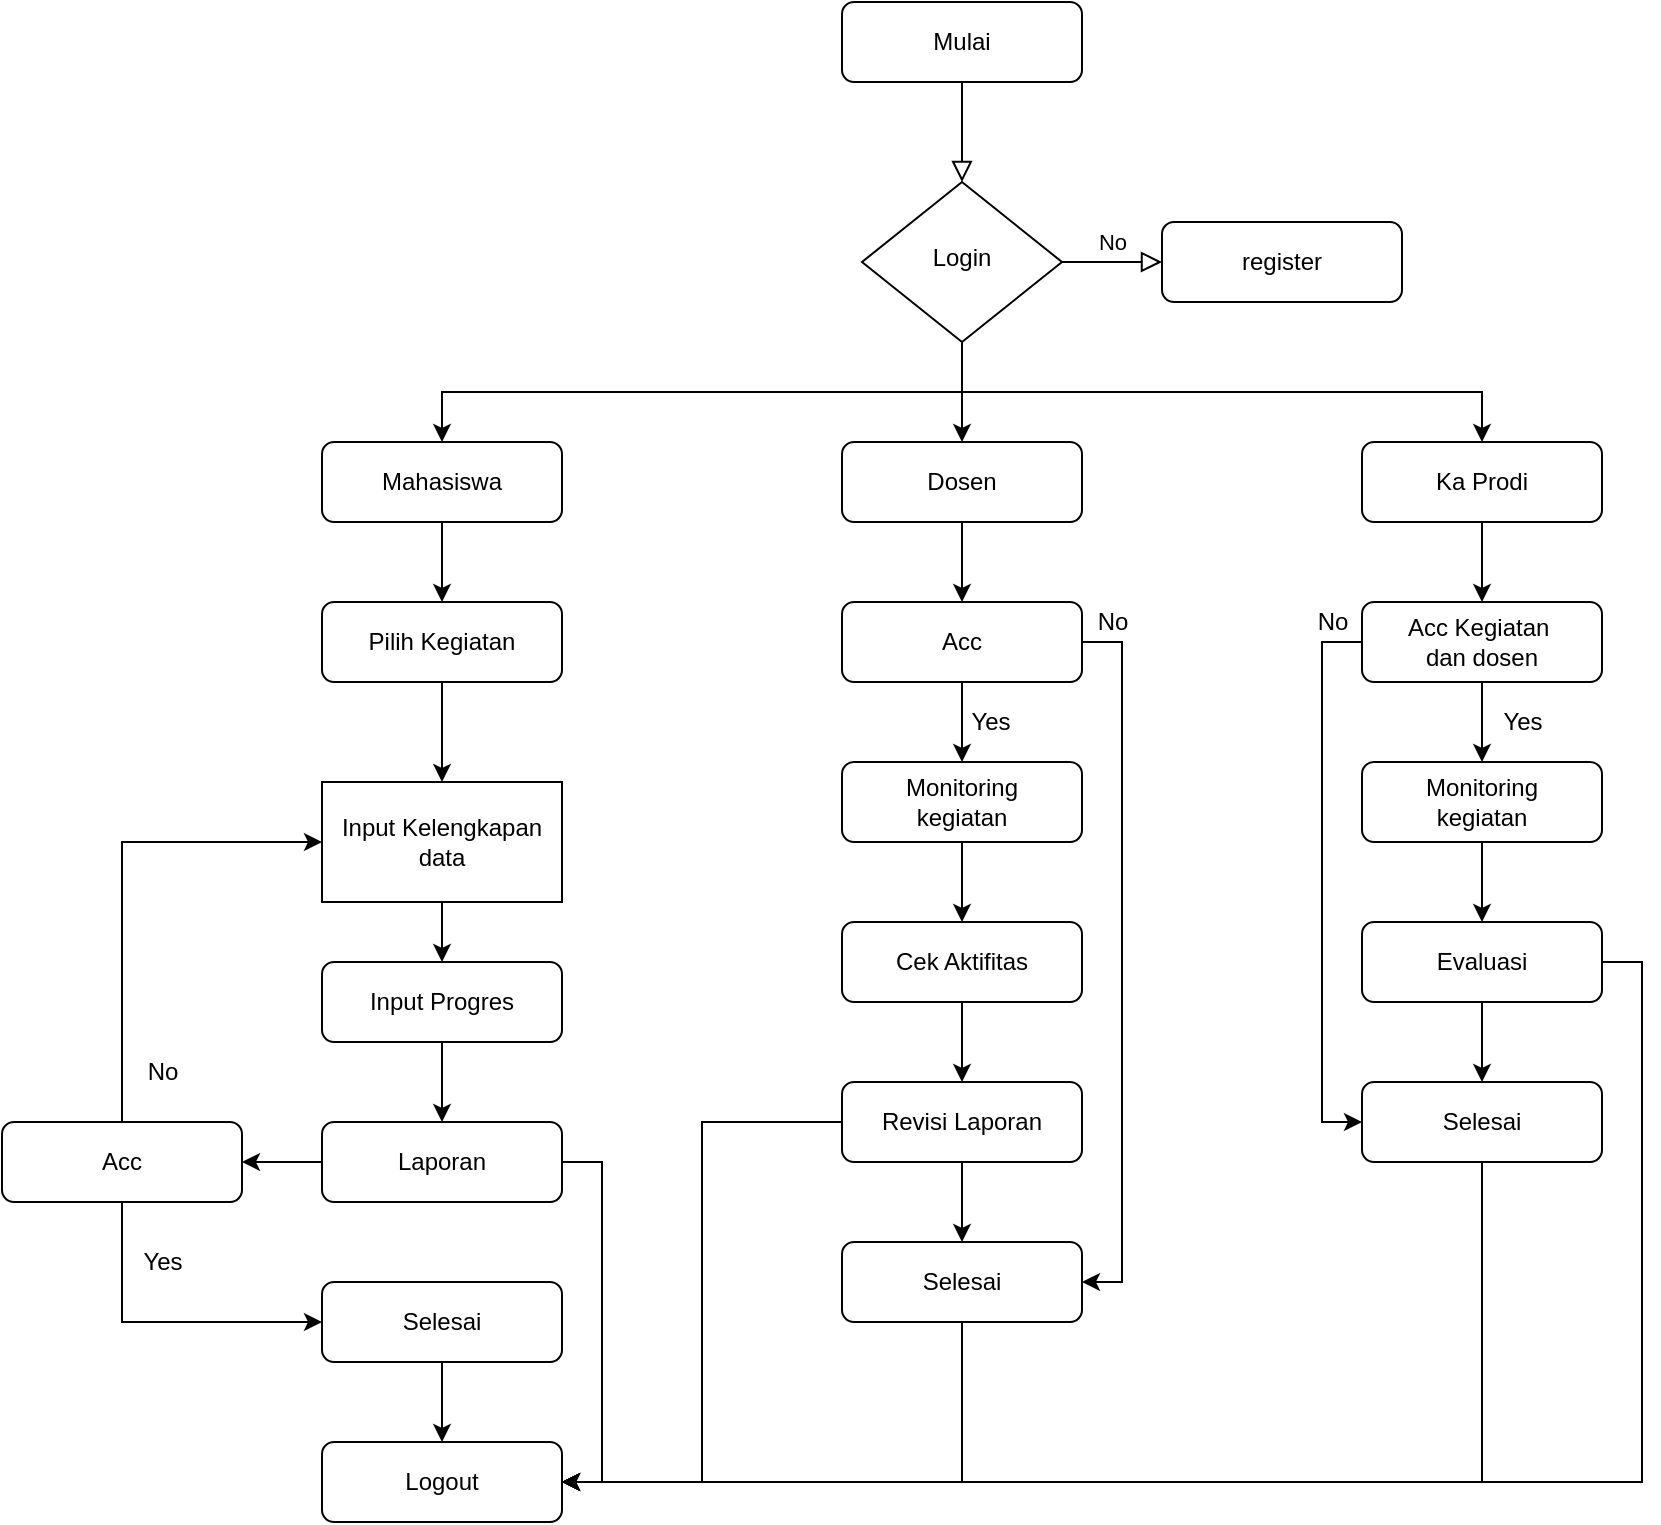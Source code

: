 <mxfile version="14.6.13" type="github">
  <diagram id="C5RBs43oDa-KdzZeNtuy" name="Page-1">
    <mxGraphModel dx="1780" dy="575" grid="1" gridSize="10" guides="1" tooltips="1" connect="1" arrows="1" fold="1" page="1" pageScale="1" pageWidth="827" pageHeight="1169" math="0" shadow="0">
      <root>
        <mxCell id="WIyWlLk6GJQsqaUBKTNV-0" />
        <mxCell id="WIyWlLk6GJQsqaUBKTNV-1" parent="WIyWlLk6GJQsqaUBKTNV-0" />
        <mxCell id="WIyWlLk6GJQsqaUBKTNV-2" value="" style="rounded=0;html=1;jettySize=auto;orthogonalLoop=1;fontSize=11;endArrow=block;endFill=0;endSize=8;strokeWidth=1;shadow=0;labelBackgroundColor=none;edgeStyle=orthogonalEdgeStyle;" parent="WIyWlLk6GJQsqaUBKTNV-1" source="WIyWlLk6GJQsqaUBKTNV-3" target="WIyWlLk6GJQsqaUBKTNV-6" edge="1">
          <mxGeometry relative="1" as="geometry" />
        </mxCell>
        <mxCell id="WIyWlLk6GJQsqaUBKTNV-3" value="Mulai" style="rounded=1;whiteSpace=wrap;html=1;fontSize=12;glass=0;strokeWidth=1;shadow=0;" parent="WIyWlLk6GJQsqaUBKTNV-1" vertex="1">
          <mxGeometry x="340" y="40" width="120" height="40" as="geometry" />
        </mxCell>
        <mxCell id="WIyWlLk6GJQsqaUBKTNV-5" value="No" style="edgeStyle=orthogonalEdgeStyle;rounded=0;html=1;jettySize=auto;orthogonalLoop=1;fontSize=11;endArrow=block;endFill=0;endSize=8;strokeWidth=1;shadow=0;labelBackgroundColor=none;" parent="WIyWlLk6GJQsqaUBKTNV-1" source="WIyWlLk6GJQsqaUBKTNV-6" target="WIyWlLk6GJQsqaUBKTNV-7" edge="1">
          <mxGeometry y="10" relative="1" as="geometry">
            <mxPoint as="offset" />
          </mxGeometry>
        </mxCell>
        <mxCell id="j1l3r9ePBfa3OkCQweDb-13" style="edgeStyle=orthogonalEdgeStyle;rounded=0;orthogonalLoop=1;jettySize=auto;html=1;exitX=0.5;exitY=1;exitDx=0;exitDy=0;entryX=0.5;entryY=0;entryDx=0;entryDy=0;" edge="1" parent="WIyWlLk6GJQsqaUBKTNV-1" source="WIyWlLk6GJQsqaUBKTNV-6" target="j1l3r9ePBfa3OkCQweDb-12">
          <mxGeometry relative="1" as="geometry" />
        </mxCell>
        <mxCell id="j1l3r9ePBfa3OkCQweDb-14" style="edgeStyle=orthogonalEdgeStyle;rounded=0;orthogonalLoop=1;jettySize=auto;html=1;exitX=0.5;exitY=1;exitDx=0;exitDy=0;entryX=0.5;entryY=0;entryDx=0;entryDy=0;" edge="1" parent="WIyWlLk6GJQsqaUBKTNV-1" source="WIyWlLk6GJQsqaUBKTNV-6" target="j1l3r9ePBfa3OkCQweDb-10">
          <mxGeometry relative="1" as="geometry" />
        </mxCell>
        <mxCell id="j1l3r9ePBfa3OkCQweDb-15" style="edgeStyle=orthogonalEdgeStyle;rounded=0;orthogonalLoop=1;jettySize=auto;html=1;exitX=0.5;exitY=1;exitDx=0;exitDy=0;entryX=0.5;entryY=0;entryDx=0;entryDy=0;" edge="1" parent="WIyWlLk6GJQsqaUBKTNV-1" source="WIyWlLk6GJQsqaUBKTNV-6" target="j1l3r9ePBfa3OkCQweDb-11">
          <mxGeometry relative="1" as="geometry" />
        </mxCell>
        <mxCell id="WIyWlLk6GJQsqaUBKTNV-6" value="Login" style="rhombus;whiteSpace=wrap;html=1;shadow=0;fontFamily=Helvetica;fontSize=12;align=center;strokeWidth=1;spacing=6;spacingTop=-4;" parent="WIyWlLk6GJQsqaUBKTNV-1" vertex="1">
          <mxGeometry x="350" y="130" width="100" height="80" as="geometry" />
        </mxCell>
        <mxCell id="WIyWlLk6GJQsqaUBKTNV-7" value="register" style="rounded=1;whiteSpace=wrap;html=1;fontSize=12;glass=0;strokeWidth=1;shadow=0;" parent="WIyWlLk6GJQsqaUBKTNV-1" vertex="1">
          <mxGeometry x="500" y="150" width="120" height="40" as="geometry" />
        </mxCell>
        <mxCell id="j1l3r9ePBfa3OkCQweDb-17" style="edgeStyle=orthogonalEdgeStyle;rounded=0;orthogonalLoop=1;jettySize=auto;html=1;exitX=0.5;exitY=1;exitDx=0;exitDy=0;entryX=0.5;entryY=0;entryDx=0;entryDy=0;" edge="1" parent="WIyWlLk6GJQsqaUBKTNV-1" source="j1l3r9ePBfa3OkCQweDb-10" target="j1l3r9ePBfa3OkCQweDb-16">
          <mxGeometry relative="1" as="geometry" />
        </mxCell>
        <mxCell id="j1l3r9ePBfa3OkCQweDb-10" value="Mahasiswa" style="rounded=1;whiteSpace=wrap;html=1;" vertex="1" parent="WIyWlLk6GJQsqaUBKTNV-1">
          <mxGeometry x="80" y="260" width="120" height="40" as="geometry" />
        </mxCell>
        <mxCell id="j1l3r9ePBfa3OkCQweDb-61" style="edgeStyle=orthogonalEdgeStyle;rounded=0;orthogonalLoop=1;jettySize=auto;html=1;exitX=0.5;exitY=1;exitDx=0;exitDy=0;" edge="1" parent="WIyWlLk6GJQsqaUBKTNV-1" source="j1l3r9ePBfa3OkCQweDb-11" target="j1l3r9ePBfa3OkCQweDb-56">
          <mxGeometry relative="1" as="geometry" />
        </mxCell>
        <mxCell id="j1l3r9ePBfa3OkCQweDb-11" value="Ka Prodi" style="rounded=1;whiteSpace=wrap;html=1;" vertex="1" parent="WIyWlLk6GJQsqaUBKTNV-1">
          <mxGeometry x="600" y="260" width="120" height="40" as="geometry" />
        </mxCell>
        <mxCell id="j1l3r9ePBfa3OkCQweDb-43" style="edgeStyle=orthogonalEdgeStyle;rounded=0;orthogonalLoop=1;jettySize=auto;html=1;exitX=0.5;exitY=1;exitDx=0;exitDy=0;entryX=0.5;entryY=0;entryDx=0;entryDy=0;" edge="1" parent="WIyWlLk6GJQsqaUBKTNV-1" source="j1l3r9ePBfa3OkCQweDb-12" target="j1l3r9ePBfa3OkCQweDb-42">
          <mxGeometry relative="1" as="geometry" />
        </mxCell>
        <mxCell id="j1l3r9ePBfa3OkCQweDb-12" value="Dosen" style="rounded=1;whiteSpace=wrap;html=1;" vertex="1" parent="WIyWlLk6GJQsqaUBKTNV-1">
          <mxGeometry x="340" y="260" width="120" height="40" as="geometry" />
        </mxCell>
        <mxCell id="j1l3r9ePBfa3OkCQweDb-23" style="edgeStyle=orthogonalEdgeStyle;rounded=0;orthogonalLoop=1;jettySize=auto;html=1;exitX=0.5;exitY=1;exitDx=0;exitDy=0;entryX=0.5;entryY=0;entryDx=0;entryDy=0;" edge="1" parent="WIyWlLk6GJQsqaUBKTNV-1" source="j1l3r9ePBfa3OkCQweDb-16" target="j1l3r9ePBfa3OkCQweDb-20">
          <mxGeometry relative="1" as="geometry" />
        </mxCell>
        <mxCell id="j1l3r9ePBfa3OkCQweDb-16" value="Pilih Kegiatan" style="rounded=1;whiteSpace=wrap;html=1;" vertex="1" parent="WIyWlLk6GJQsqaUBKTNV-1">
          <mxGeometry x="80" y="340" width="120" height="40" as="geometry" />
        </mxCell>
        <mxCell id="j1l3r9ePBfa3OkCQweDb-27" style="edgeStyle=orthogonalEdgeStyle;rounded=0;orthogonalLoop=1;jettySize=auto;html=1;exitX=0.5;exitY=1;exitDx=0;exitDy=0;entryX=0.5;entryY=0;entryDx=0;entryDy=0;" edge="1" parent="WIyWlLk6GJQsqaUBKTNV-1" source="j1l3r9ePBfa3OkCQweDb-20" target="j1l3r9ePBfa3OkCQweDb-24">
          <mxGeometry relative="1" as="geometry" />
        </mxCell>
        <mxCell id="j1l3r9ePBfa3OkCQweDb-20" value="Input Kelengkapan data" style="rounded=0;whiteSpace=wrap;html=1;" vertex="1" parent="WIyWlLk6GJQsqaUBKTNV-1">
          <mxGeometry x="80" y="430" width="120" height="60" as="geometry" />
        </mxCell>
        <mxCell id="j1l3r9ePBfa3OkCQweDb-35" style="edgeStyle=orthogonalEdgeStyle;rounded=0;orthogonalLoop=1;jettySize=auto;html=1;exitX=0.5;exitY=0;exitDx=0;exitDy=0;entryX=0;entryY=0.5;entryDx=0;entryDy=0;" edge="1" parent="WIyWlLk6GJQsqaUBKTNV-1" source="j1l3r9ePBfa3OkCQweDb-21" target="j1l3r9ePBfa3OkCQweDb-20">
          <mxGeometry relative="1" as="geometry" />
        </mxCell>
        <mxCell id="j1l3r9ePBfa3OkCQweDb-36" style="edgeStyle=orthogonalEdgeStyle;rounded=0;orthogonalLoop=1;jettySize=auto;html=1;exitX=0.5;exitY=1;exitDx=0;exitDy=0;entryX=0;entryY=0.5;entryDx=0;entryDy=0;" edge="1" parent="WIyWlLk6GJQsqaUBKTNV-1" source="j1l3r9ePBfa3OkCQweDb-21" target="j1l3r9ePBfa3OkCQweDb-26">
          <mxGeometry relative="1" as="geometry" />
        </mxCell>
        <mxCell id="j1l3r9ePBfa3OkCQweDb-21" value="Acc" style="rounded=1;whiteSpace=wrap;html=1;" vertex="1" parent="WIyWlLk6GJQsqaUBKTNV-1">
          <mxGeometry x="-80" y="600" width="120" height="40" as="geometry" />
        </mxCell>
        <mxCell id="j1l3r9ePBfa3OkCQweDb-29" style="edgeStyle=orthogonalEdgeStyle;rounded=0;orthogonalLoop=1;jettySize=auto;html=1;exitX=0.5;exitY=1;exitDx=0;exitDy=0;entryX=0.5;entryY=0;entryDx=0;entryDy=0;" edge="1" parent="WIyWlLk6GJQsqaUBKTNV-1" source="j1l3r9ePBfa3OkCQweDb-24" target="j1l3r9ePBfa3OkCQweDb-25">
          <mxGeometry relative="1" as="geometry" />
        </mxCell>
        <mxCell id="j1l3r9ePBfa3OkCQweDb-24" value="Input Progres" style="rounded=1;whiteSpace=wrap;html=1;" vertex="1" parent="WIyWlLk6GJQsqaUBKTNV-1">
          <mxGeometry x="80" y="520" width="120" height="40" as="geometry" />
        </mxCell>
        <mxCell id="j1l3r9ePBfa3OkCQweDb-34" style="edgeStyle=orthogonalEdgeStyle;rounded=0;orthogonalLoop=1;jettySize=auto;html=1;exitX=0;exitY=0.5;exitDx=0;exitDy=0;entryX=1;entryY=0.5;entryDx=0;entryDy=0;" edge="1" parent="WIyWlLk6GJQsqaUBKTNV-1" source="j1l3r9ePBfa3OkCQweDb-25" target="j1l3r9ePBfa3OkCQweDb-21">
          <mxGeometry relative="1" as="geometry" />
        </mxCell>
        <mxCell id="j1l3r9ePBfa3OkCQweDb-41" style="edgeStyle=orthogonalEdgeStyle;rounded=0;orthogonalLoop=1;jettySize=auto;html=1;exitX=1;exitY=0.5;exitDx=0;exitDy=0;entryX=1;entryY=0.5;entryDx=0;entryDy=0;" edge="1" parent="WIyWlLk6GJQsqaUBKTNV-1" source="j1l3r9ePBfa3OkCQweDb-25" target="j1l3r9ePBfa3OkCQweDb-39">
          <mxGeometry relative="1" as="geometry" />
        </mxCell>
        <mxCell id="j1l3r9ePBfa3OkCQweDb-25" value="Laporan" style="rounded=1;whiteSpace=wrap;html=1;" vertex="1" parent="WIyWlLk6GJQsqaUBKTNV-1">
          <mxGeometry x="80" y="600" width="120" height="40" as="geometry" />
        </mxCell>
        <mxCell id="j1l3r9ePBfa3OkCQweDb-40" style="edgeStyle=orthogonalEdgeStyle;rounded=0;orthogonalLoop=1;jettySize=auto;html=1;exitX=0.5;exitY=1;exitDx=0;exitDy=0;entryX=0.5;entryY=0;entryDx=0;entryDy=0;" edge="1" parent="WIyWlLk6GJQsqaUBKTNV-1" source="j1l3r9ePBfa3OkCQweDb-26" target="j1l3r9ePBfa3OkCQweDb-39">
          <mxGeometry relative="1" as="geometry" />
        </mxCell>
        <mxCell id="j1l3r9ePBfa3OkCQweDb-26" value="Selesai" style="rounded=1;whiteSpace=wrap;html=1;" vertex="1" parent="WIyWlLk6GJQsqaUBKTNV-1">
          <mxGeometry x="80" y="680" width="120" height="40" as="geometry" />
        </mxCell>
        <mxCell id="j1l3r9ePBfa3OkCQweDb-37" value="No" style="text;html=1;align=center;verticalAlign=middle;resizable=0;points=[];autosize=1;strokeColor=none;" vertex="1" parent="WIyWlLk6GJQsqaUBKTNV-1">
          <mxGeometry x="-15" y="565" width="30" height="20" as="geometry" />
        </mxCell>
        <mxCell id="j1l3r9ePBfa3OkCQweDb-38" value="Yes" style="text;html=1;align=center;verticalAlign=middle;resizable=0;points=[];autosize=1;strokeColor=none;" vertex="1" parent="WIyWlLk6GJQsqaUBKTNV-1">
          <mxGeometry x="-20" y="660" width="40" height="20" as="geometry" />
        </mxCell>
        <mxCell id="j1l3r9ePBfa3OkCQweDb-39" value="Logout" style="rounded=1;whiteSpace=wrap;html=1;" vertex="1" parent="WIyWlLk6GJQsqaUBKTNV-1">
          <mxGeometry x="80" y="760" width="120" height="40" as="geometry" />
        </mxCell>
        <mxCell id="j1l3r9ePBfa3OkCQweDb-48" style="edgeStyle=orthogonalEdgeStyle;rounded=0;orthogonalLoop=1;jettySize=auto;html=1;exitX=0.5;exitY=1;exitDx=0;exitDy=0;entryX=0.5;entryY=0;entryDx=0;entryDy=0;" edge="1" parent="WIyWlLk6GJQsqaUBKTNV-1" source="j1l3r9ePBfa3OkCQweDb-42" target="j1l3r9ePBfa3OkCQweDb-44">
          <mxGeometry relative="1" as="geometry" />
        </mxCell>
        <mxCell id="j1l3r9ePBfa3OkCQweDb-51" style="edgeStyle=orthogonalEdgeStyle;rounded=0;orthogonalLoop=1;jettySize=auto;html=1;exitX=1;exitY=0.5;exitDx=0;exitDy=0;entryX=1;entryY=0.5;entryDx=0;entryDy=0;" edge="1" parent="WIyWlLk6GJQsqaUBKTNV-1" source="j1l3r9ePBfa3OkCQweDb-42" target="j1l3r9ePBfa3OkCQweDb-47">
          <mxGeometry relative="1" as="geometry" />
        </mxCell>
        <mxCell id="j1l3r9ePBfa3OkCQweDb-42" value="Acc" style="rounded=1;whiteSpace=wrap;html=1;" vertex="1" parent="WIyWlLk6GJQsqaUBKTNV-1">
          <mxGeometry x="340" y="340" width="120" height="40" as="geometry" />
        </mxCell>
        <mxCell id="j1l3r9ePBfa3OkCQweDb-52" style="edgeStyle=orthogonalEdgeStyle;rounded=0;orthogonalLoop=1;jettySize=auto;html=1;exitX=0.5;exitY=1;exitDx=0;exitDy=0;entryX=0.5;entryY=0;entryDx=0;entryDy=0;" edge="1" parent="WIyWlLk6GJQsqaUBKTNV-1" source="j1l3r9ePBfa3OkCQweDb-44" target="j1l3r9ePBfa3OkCQweDb-45">
          <mxGeometry relative="1" as="geometry" />
        </mxCell>
        <mxCell id="j1l3r9ePBfa3OkCQweDb-44" value="Monitoring&lt;br&gt;kegiatan" style="rounded=1;whiteSpace=wrap;html=1;" vertex="1" parent="WIyWlLk6GJQsqaUBKTNV-1">
          <mxGeometry x="340" y="420" width="120" height="40" as="geometry" />
        </mxCell>
        <mxCell id="j1l3r9ePBfa3OkCQweDb-53" style="edgeStyle=orthogonalEdgeStyle;rounded=0;orthogonalLoop=1;jettySize=auto;html=1;exitX=0.5;exitY=1;exitDx=0;exitDy=0;entryX=0.5;entryY=0;entryDx=0;entryDy=0;" edge="1" parent="WIyWlLk6GJQsqaUBKTNV-1" source="j1l3r9ePBfa3OkCQweDb-45" target="j1l3r9ePBfa3OkCQweDb-46">
          <mxGeometry relative="1" as="geometry" />
        </mxCell>
        <mxCell id="j1l3r9ePBfa3OkCQweDb-45" value="Cek Aktifitas" style="rounded=1;whiteSpace=wrap;html=1;" vertex="1" parent="WIyWlLk6GJQsqaUBKTNV-1">
          <mxGeometry x="340" y="500" width="120" height="40" as="geometry" />
        </mxCell>
        <mxCell id="j1l3r9ePBfa3OkCQweDb-54" style="edgeStyle=orthogonalEdgeStyle;rounded=0;orthogonalLoop=1;jettySize=auto;html=1;exitX=0.5;exitY=1;exitDx=0;exitDy=0;entryX=0.5;entryY=0;entryDx=0;entryDy=0;" edge="1" parent="WIyWlLk6GJQsqaUBKTNV-1" source="j1l3r9ePBfa3OkCQweDb-46" target="j1l3r9ePBfa3OkCQweDb-47">
          <mxGeometry relative="1" as="geometry" />
        </mxCell>
        <mxCell id="j1l3r9ePBfa3OkCQweDb-69" style="edgeStyle=orthogonalEdgeStyle;rounded=0;orthogonalLoop=1;jettySize=auto;html=1;exitX=0;exitY=0.5;exitDx=0;exitDy=0;entryX=1;entryY=0.5;entryDx=0;entryDy=0;" edge="1" parent="WIyWlLk6GJQsqaUBKTNV-1" source="j1l3r9ePBfa3OkCQweDb-46" target="j1l3r9ePBfa3OkCQweDb-39">
          <mxGeometry relative="1" as="geometry" />
        </mxCell>
        <mxCell id="j1l3r9ePBfa3OkCQweDb-46" value="Revisi Laporan" style="rounded=1;whiteSpace=wrap;html=1;" vertex="1" parent="WIyWlLk6GJQsqaUBKTNV-1">
          <mxGeometry x="340" y="580" width="120" height="40" as="geometry" />
        </mxCell>
        <mxCell id="j1l3r9ePBfa3OkCQweDb-55" style="edgeStyle=orthogonalEdgeStyle;rounded=0;orthogonalLoop=1;jettySize=auto;html=1;exitX=0.5;exitY=1;exitDx=0;exitDy=0;entryX=1;entryY=0.5;entryDx=0;entryDy=0;" edge="1" parent="WIyWlLk6GJQsqaUBKTNV-1" source="j1l3r9ePBfa3OkCQweDb-47" target="j1l3r9ePBfa3OkCQweDb-39">
          <mxGeometry relative="1" as="geometry" />
        </mxCell>
        <mxCell id="j1l3r9ePBfa3OkCQweDb-47" value="Selesai" style="rounded=1;whiteSpace=wrap;html=1;" vertex="1" parent="WIyWlLk6GJQsqaUBKTNV-1">
          <mxGeometry x="340" y="660" width="120" height="40" as="geometry" />
        </mxCell>
        <mxCell id="j1l3r9ePBfa3OkCQweDb-49" value="Yes" style="text;html=1;align=center;verticalAlign=middle;resizable=0;points=[];autosize=1;strokeColor=none;" vertex="1" parent="WIyWlLk6GJQsqaUBKTNV-1">
          <mxGeometry x="394" y="390" width="40" height="20" as="geometry" />
        </mxCell>
        <mxCell id="j1l3r9ePBfa3OkCQweDb-62" style="edgeStyle=orthogonalEdgeStyle;rounded=0;orthogonalLoop=1;jettySize=auto;html=1;exitX=0.5;exitY=1;exitDx=0;exitDy=0;entryX=0.5;entryY=0;entryDx=0;entryDy=0;" edge="1" parent="WIyWlLk6GJQsqaUBKTNV-1" source="j1l3r9ePBfa3OkCQweDb-56" target="j1l3r9ePBfa3OkCQweDb-57">
          <mxGeometry relative="1" as="geometry" />
        </mxCell>
        <mxCell id="j1l3r9ePBfa3OkCQweDb-73" style="edgeStyle=orthogonalEdgeStyle;rounded=0;orthogonalLoop=1;jettySize=auto;html=1;exitX=0;exitY=0.5;exitDx=0;exitDy=0;entryX=0;entryY=0.5;entryDx=0;entryDy=0;" edge="1" parent="WIyWlLk6GJQsqaUBKTNV-1" source="j1l3r9ePBfa3OkCQweDb-56" target="j1l3r9ePBfa3OkCQweDb-59">
          <mxGeometry relative="1" as="geometry" />
        </mxCell>
        <mxCell id="j1l3r9ePBfa3OkCQweDb-56" value="Acc Kegiatan&amp;nbsp;&lt;br&gt;dan dosen" style="rounded=1;whiteSpace=wrap;html=1;" vertex="1" parent="WIyWlLk6GJQsqaUBKTNV-1">
          <mxGeometry x="600" y="340" width="120" height="40" as="geometry" />
        </mxCell>
        <mxCell id="j1l3r9ePBfa3OkCQweDb-64" style="edgeStyle=orthogonalEdgeStyle;rounded=0;orthogonalLoop=1;jettySize=auto;html=1;exitX=0.5;exitY=1;exitDx=0;exitDy=0;" edge="1" parent="WIyWlLk6GJQsqaUBKTNV-1" source="j1l3r9ePBfa3OkCQweDb-57" target="j1l3r9ePBfa3OkCQweDb-58">
          <mxGeometry relative="1" as="geometry" />
        </mxCell>
        <mxCell id="j1l3r9ePBfa3OkCQweDb-57" value="Monitoring&lt;br&gt;kegiatan" style="rounded=1;whiteSpace=wrap;html=1;" vertex="1" parent="WIyWlLk6GJQsqaUBKTNV-1">
          <mxGeometry x="600" y="420" width="120" height="40" as="geometry" />
        </mxCell>
        <mxCell id="j1l3r9ePBfa3OkCQweDb-65" style="edgeStyle=orthogonalEdgeStyle;rounded=0;orthogonalLoop=1;jettySize=auto;html=1;exitX=0.5;exitY=1;exitDx=0;exitDy=0;entryX=0.5;entryY=0;entryDx=0;entryDy=0;" edge="1" parent="WIyWlLk6GJQsqaUBKTNV-1" source="j1l3r9ePBfa3OkCQweDb-58" target="j1l3r9ePBfa3OkCQweDb-59">
          <mxGeometry relative="1" as="geometry" />
        </mxCell>
        <mxCell id="j1l3r9ePBfa3OkCQweDb-72" style="edgeStyle=orthogonalEdgeStyle;rounded=0;orthogonalLoop=1;jettySize=auto;html=1;exitX=1;exitY=0.5;exitDx=0;exitDy=0;entryX=1;entryY=0.5;entryDx=0;entryDy=0;" edge="1" parent="WIyWlLk6GJQsqaUBKTNV-1" source="j1l3r9ePBfa3OkCQweDb-58" target="j1l3r9ePBfa3OkCQweDb-39">
          <mxGeometry relative="1" as="geometry" />
        </mxCell>
        <mxCell id="j1l3r9ePBfa3OkCQweDb-58" value="Evaluasi" style="rounded=1;whiteSpace=wrap;html=1;" vertex="1" parent="WIyWlLk6GJQsqaUBKTNV-1">
          <mxGeometry x="600" y="500" width="120" height="40" as="geometry" />
        </mxCell>
        <mxCell id="j1l3r9ePBfa3OkCQweDb-66" style="edgeStyle=orthogonalEdgeStyle;rounded=0;orthogonalLoop=1;jettySize=auto;html=1;exitX=0.5;exitY=1;exitDx=0;exitDy=0;entryX=1;entryY=0.5;entryDx=0;entryDy=0;" edge="1" parent="WIyWlLk6GJQsqaUBKTNV-1" source="j1l3r9ePBfa3OkCQweDb-59" target="j1l3r9ePBfa3OkCQweDb-39">
          <mxGeometry relative="1" as="geometry" />
        </mxCell>
        <mxCell id="j1l3r9ePBfa3OkCQweDb-59" value="Selesai" style="rounded=1;whiteSpace=wrap;html=1;" vertex="1" parent="WIyWlLk6GJQsqaUBKTNV-1">
          <mxGeometry x="600" y="580" width="120" height="40" as="geometry" />
        </mxCell>
        <mxCell id="j1l3r9ePBfa3OkCQweDb-67" value="Yes" style="text;html=1;align=center;verticalAlign=middle;resizable=0;points=[];autosize=1;strokeColor=none;" vertex="1" parent="WIyWlLk6GJQsqaUBKTNV-1">
          <mxGeometry x="660" y="390" width="40" height="20" as="geometry" />
        </mxCell>
        <mxCell id="j1l3r9ePBfa3OkCQweDb-68" value="No" style="text;html=1;align=center;verticalAlign=middle;resizable=0;points=[];autosize=1;strokeColor=none;" vertex="1" parent="WIyWlLk6GJQsqaUBKTNV-1">
          <mxGeometry x="570" y="340" width="30" height="20" as="geometry" />
        </mxCell>
        <mxCell id="j1l3r9ePBfa3OkCQweDb-74" value="No" style="text;html=1;align=center;verticalAlign=middle;resizable=0;points=[];autosize=1;strokeColor=none;" vertex="1" parent="WIyWlLk6GJQsqaUBKTNV-1">
          <mxGeometry x="460" y="340" width="30" height="20" as="geometry" />
        </mxCell>
      </root>
    </mxGraphModel>
  </diagram>
</mxfile>
